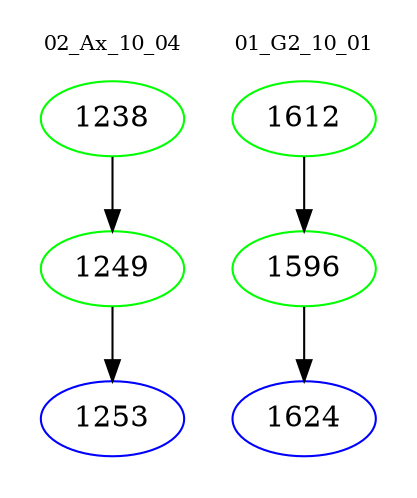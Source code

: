 digraph{
subgraph cluster_0 {
color = white
label = "02_Ax_10_04";
fontsize=10;
T0_1238 [label="1238", color="green"]
T0_1238 -> T0_1249 [color="black"]
T0_1249 [label="1249", color="green"]
T0_1249 -> T0_1253 [color="black"]
T0_1253 [label="1253", color="blue"]
}
subgraph cluster_1 {
color = white
label = "01_G2_10_01";
fontsize=10;
T1_1612 [label="1612", color="green"]
T1_1612 -> T1_1596 [color="black"]
T1_1596 [label="1596", color="green"]
T1_1596 -> T1_1624 [color="black"]
T1_1624 [label="1624", color="blue"]
}
}
